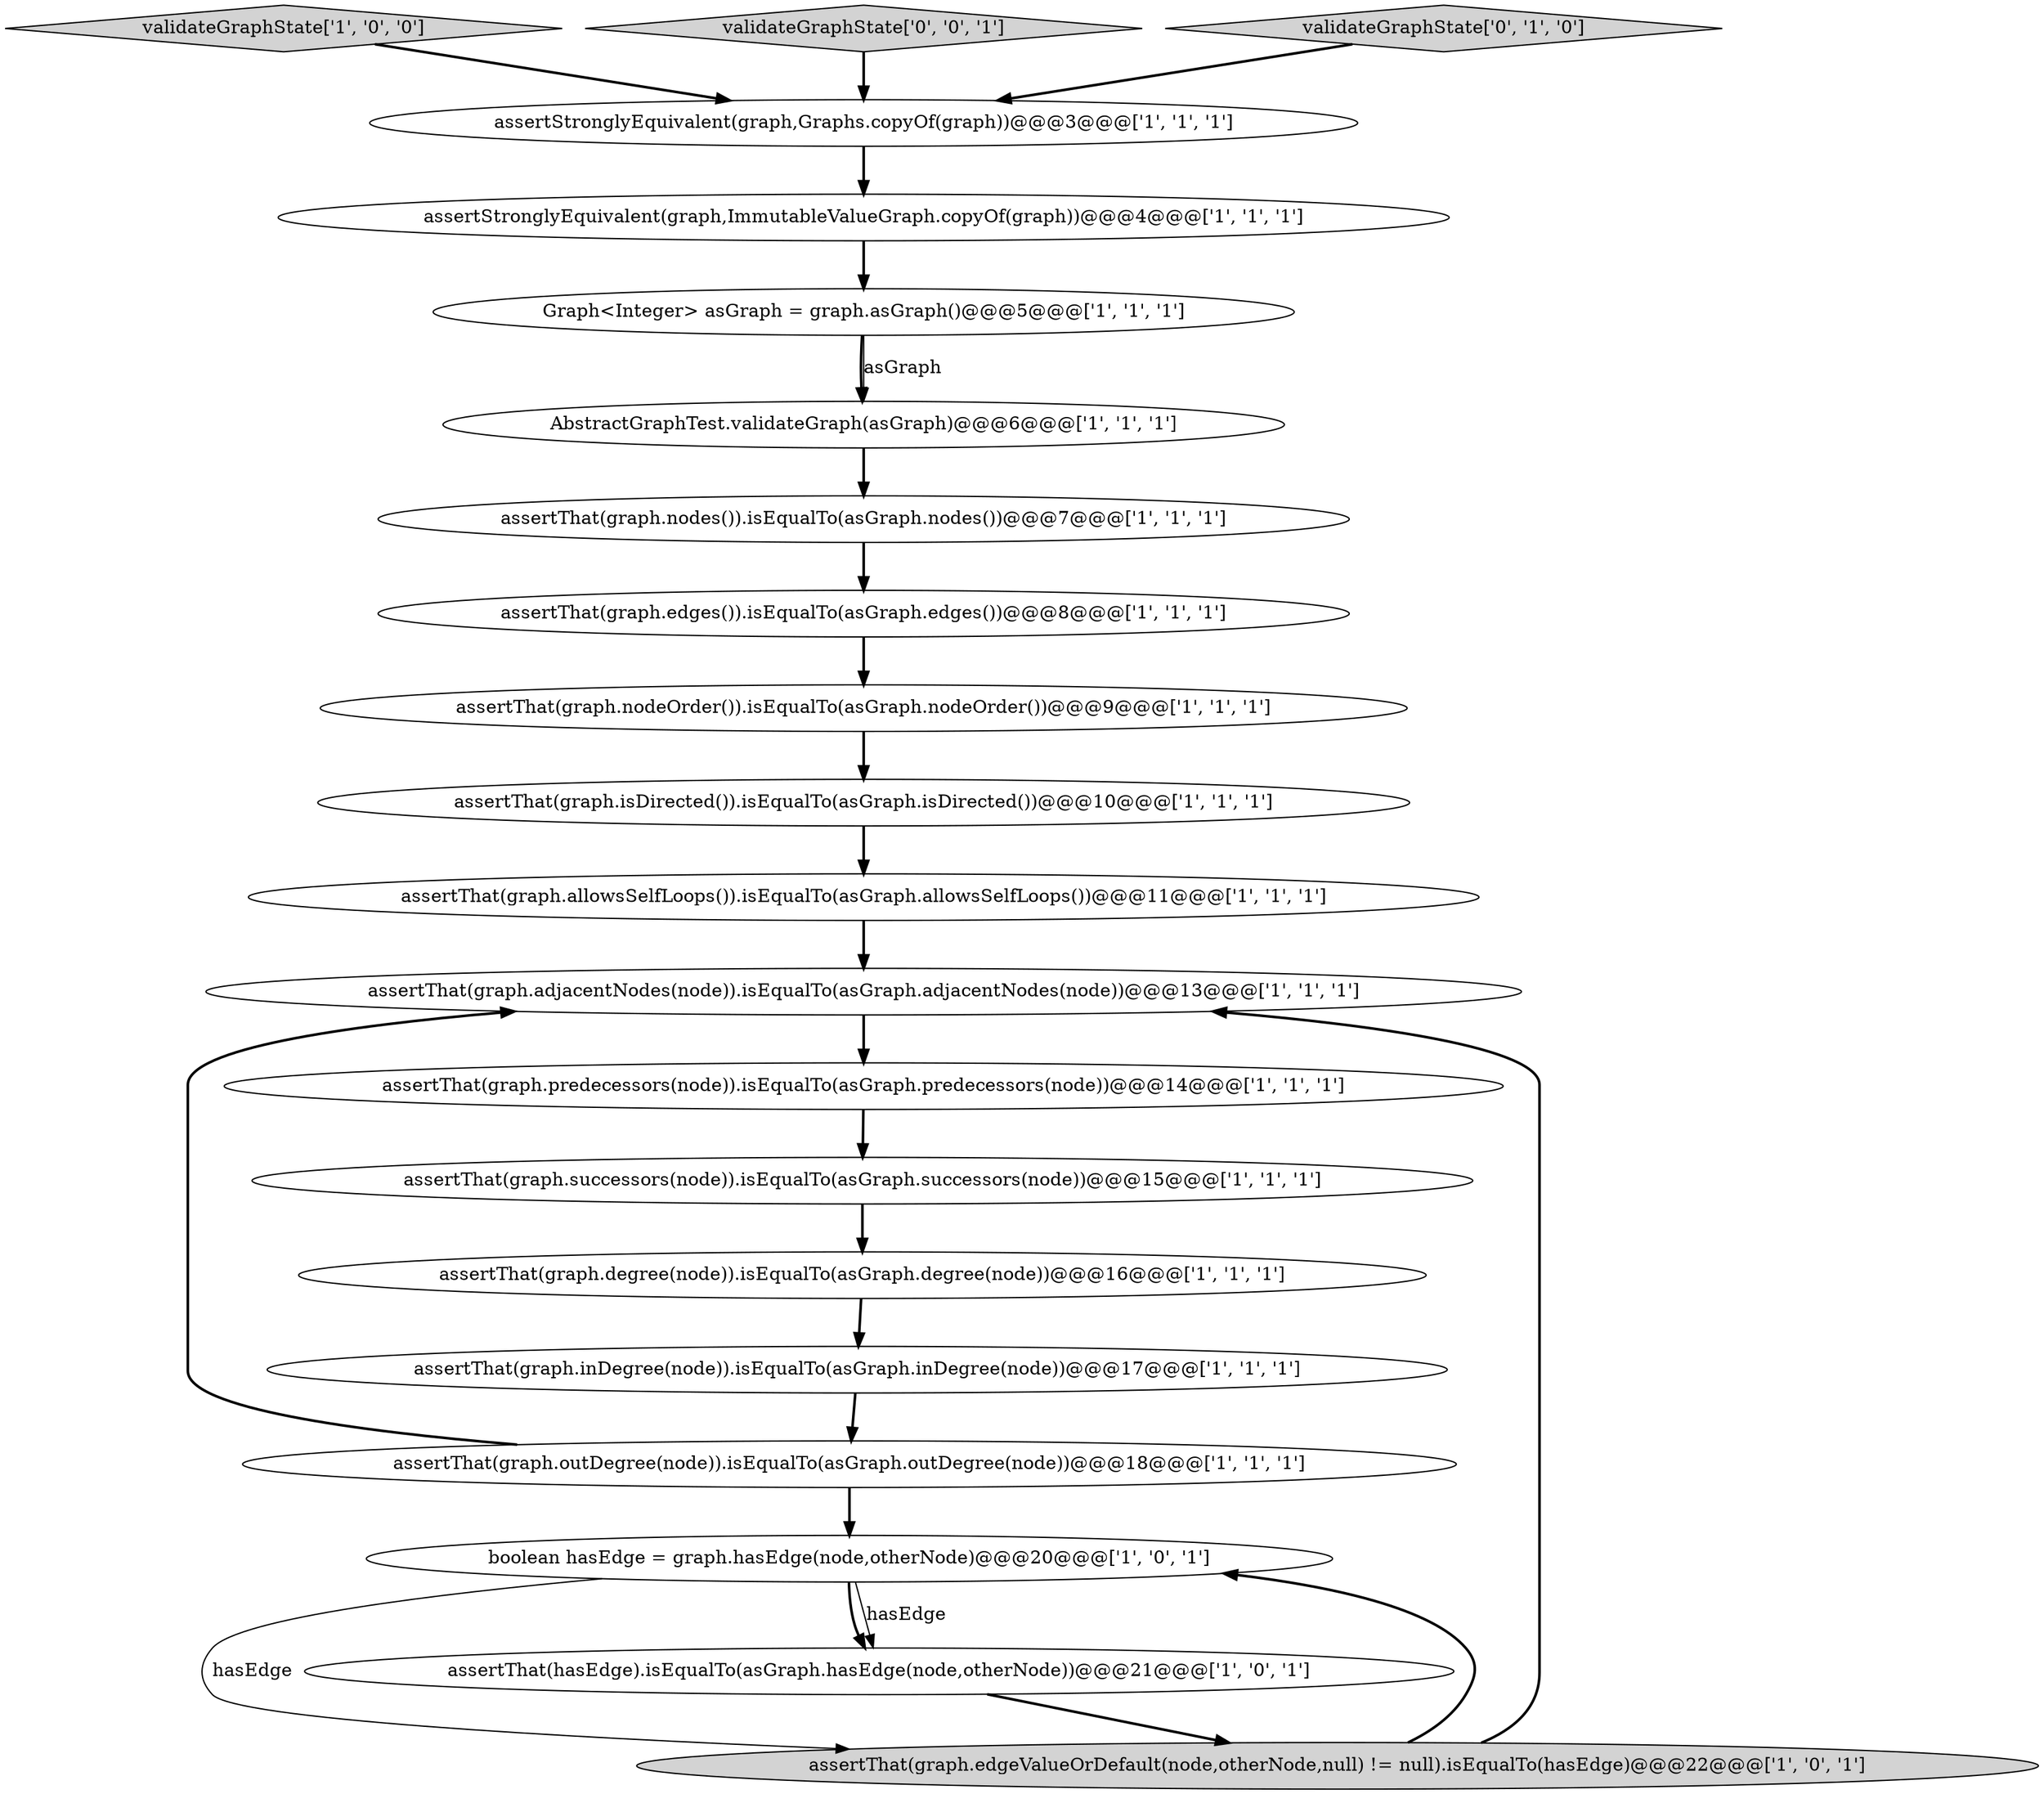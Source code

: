 digraph {
1 [style = filled, label = "assertThat(graph.allowsSelfLoops()).isEqualTo(asGraph.allowsSelfLoops())@@@11@@@['1', '1', '1']", fillcolor = white, shape = ellipse image = "AAA0AAABBB1BBB"];
5 [style = filled, label = "assertThat(graph.nodes()).isEqualTo(asGraph.nodes())@@@7@@@['1', '1', '1']", fillcolor = white, shape = ellipse image = "AAA0AAABBB1BBB"];
6 [style = filled, label = "assertThat(graph.successors(node)).isEqualTo(asGraph.successors(node))@@@15@@@['1', '1', '1']", fillcolor = white, shape = ellipse image = "AAA0AAABBB1BBB"];
12 [style = filled, label = "assertThat(graph.inDegree(node)).isEqualTo(asGraph.inDegree(node))@@@17@@@['1', '1', '1']", fillcolor = white, shape = ellipse image = "AAA0AAABBB1BBB"];
14 [style = filled, label = "AbstractGraphTest.validateGraph(asGraph)@@@6@@@['1', '1', '1']", fillcolor = white, shape = ellipse image = "AAA0AAABBB1BBB"];
15 [style = filled, label = "boolean hasEdge = graph.hasEdge(node,otherNode)@@@20@@@['1', '0', '1']", fillcolor = white, shape = ellipse image = "AAA0AAABBB1BBB"];
17 [style = filled, label = "assertThat(graph.outDegree(node)).isEqualTo(asGraph.outDegree(node))@@@18@@@['1', '1', '1']", fillcolor = white, shape = ellipse image = "AAA0AAABBB1BBB"];
16 [style = filled, label = "assertThat(graph.degree(node)).isEqualTo(asGraph.degree(node))@@@16@@@['1', '1', '1']", fillcolor = white, shape = ellipse image = "AAA0AAABBB1BBB"];
3 [style = filled, label = "assertThat(graph.isDirected()).isEqualTo(asGraph.isDirected())@@@10@@@['1', '1', '1']", fillcolor = white, shape = ellipse image = "AAA0AAABBB1BBB"];
0 [style = filled, label = "validateGraphState['1', '0', '0']", fillcolor = lightgray, shape = diamond image = "AAA0AAABBB1BBB"];
11 [style = filled, label = "assertThat(graph.edges()).isEqualTo(asGraph.edges())@@@8@@@['1', '1', '1']", fillcolor = white, shape = ellipse image = "AAA0AAABBB1BBB"];
7 [style = filled, label = "assertThat(hasEdge).isEqualTo(asGraph.hasEdge(node,otherNode))@@@21@@@['1', '0', '1']", fillcolor = white, shape = ellipse image = "AAA0AAABBB1BBB"];
18 [style = filled, label = "assertThat(graph.edgeValueOrDefault(node,otherNode,null) != null).isEqualTo(hasEdge)@@@22@@@['1', '0', '1']", fillcolor = lightgray, shape = ellipse image = "AAA0AAABBB1BBB"];
4 [style = filled, label = "Graph<Integer> asGraph = graph.asGraph()@@@5@@@['1', '1', '1']", fillcolor = white, shape = ellipse image = "AAA0AAABBB1BBB"];
2 [style = filled, label = "assertThat(graph.adjacentNodes(node)).isEqualTo(asGraph.adjacentNodes(node))@@@13@@@['1', '1', '1']", fillcolor = white, shape = ellipse image = "AAA0AAABBB1BBB"];
20 [style = filled, label = "validateGraphState['0', '0', '1']", fillcolor = lightgray, shape = diamond image = "AAA0AAABBB3BBB"];
19 [style = filled, label = "validateGraphState['0', '1', '0']", fillcolor = lightgray, shape = diamond image = "AAA0AAABBB2BBB"];
13 [style = filled, label = "assertThat(graph.predecessors(node)).isEqualTo(asGraph.predecessors(node))@@@14@@@['1', '1', '1']", fillcolor = white, shape = ellipse image = "AAA0AAABBB1BBB"];
10 [style = filled, label = "assertStronglyEquivalent(graph,ImmutableValueGraph.copyOf(graph))@@@4@@@['1', '1', '1']", fillcolor = white, shape = ellipse image = "AAA0AAABBB1BBB"];
9 [style = filled, label = "assertStronglyEquivalent(graph,Graphs.copyOf(graph))@@@3@@@['1', '1', '1']", fillcolor = white, shape = ellipse image = "AAA0AAABBB1BBB"];
8 [style = filled, label = "assertThat(graph.nodeOrder()).isEqualTo(asGraph.nodeOrder())@@@9@@@['1', '1', '1']", fillcolor = white, shape = ellipse image = "AAA0AAABBB1BBB"];
4->14 [style = bold, label=""];
0->9 [style = bold, label=""];
15->7 [style = bold, label=""];
3->1 [style = bold, label=""];
20->9 [style = bold, label=""];
12->17 [style = bold, label=""];
8->3 [style = bold, label=""];
18->15 [style = bold, label=""];
9->10 [style = bold, label=""];
18->2 [style = bold, label=""];
2->13 [style = bold, label=""];
15->7 [style = solid, label="hasEdge"];
4->14 [style = solid, label="asGraph"];
17->2 [style = bold, label=""];
19->9 [style = bold, label=""];
6->16 [style = bold, label=""];
17->15 [style = bold, label=""];
10->4 [style = bold, label=""];
7->18 [style = bold, label=""];
11->8 [style = bold, label=""];
5->11 [style = bold, label=""];
1->2 [style = bold, label=""];
13->6 [style = bold, label=""];
16->12 [style = bold, label=""];
15->18 [style = solid, label="hasEdge"];
14->5 [style = bold, label=""];
}
